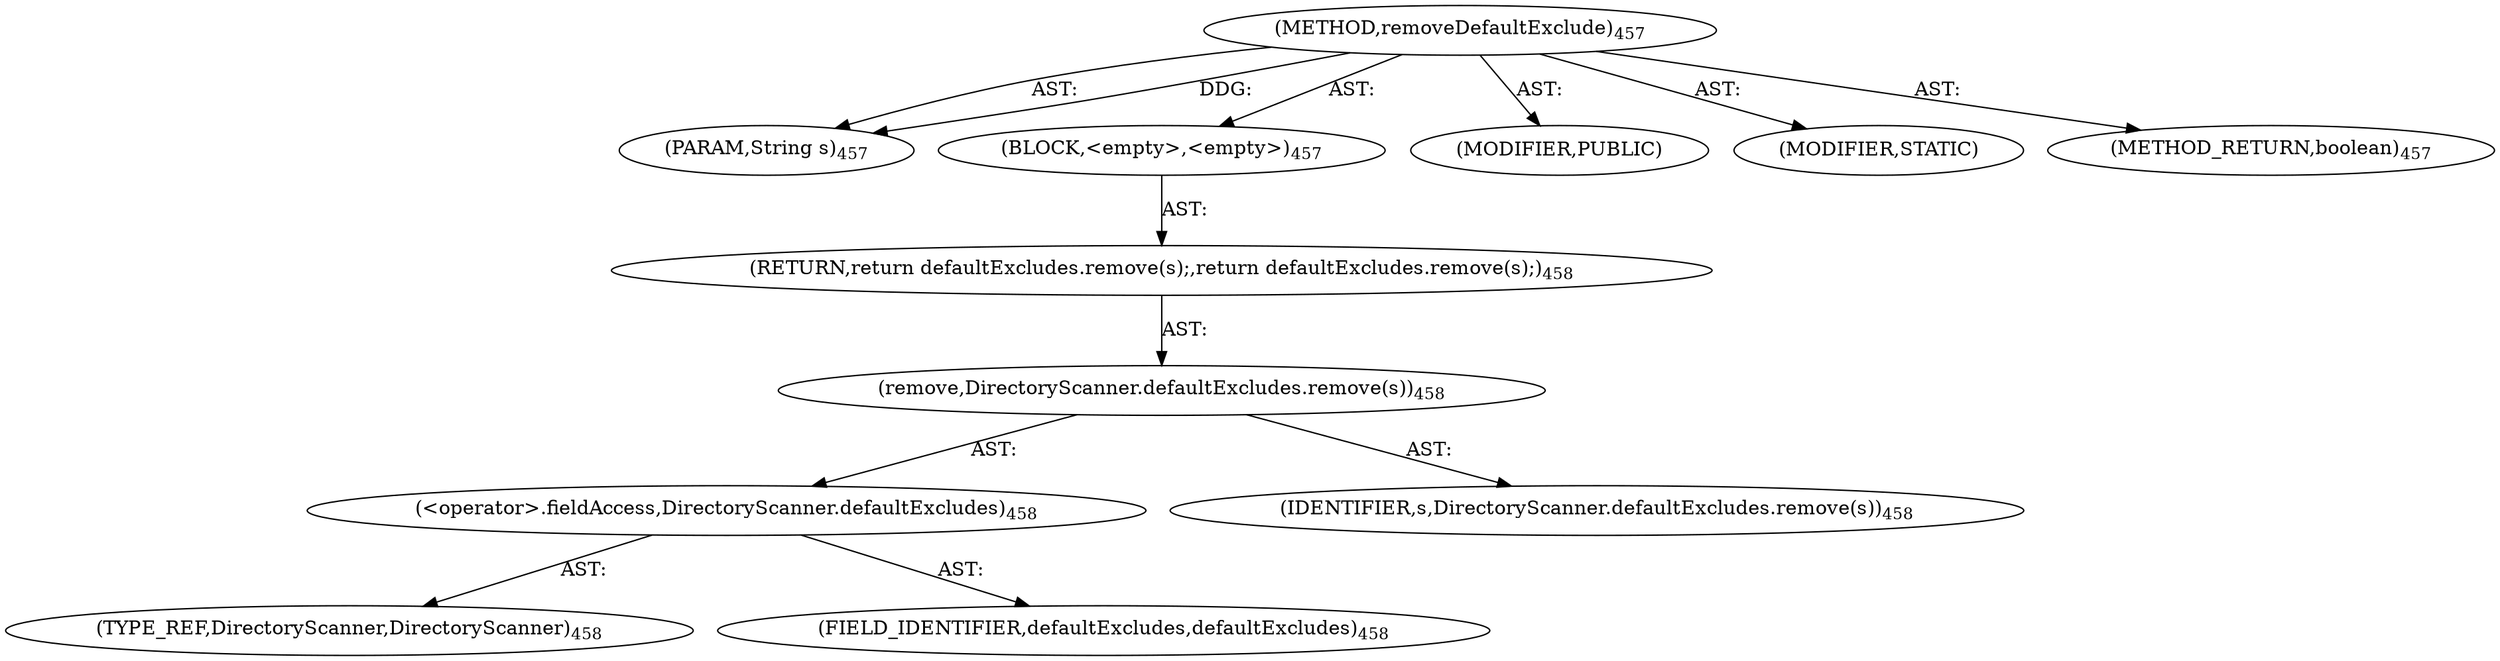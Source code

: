 digraph "removeDefaultExclude" {  
"111669149705" [label = <(METHOD,removeDefaultExclude)<SUB>457</SUB>> ]
"115964117035" [label = <(PARAM,String s)<SUB>457</SUB>> ]
"25769803786" [label = <(BLOCK,&lt;empty&gt;,&lt;empty&gt;)<SUB>457</SUB>> ]
"146028888073" [label = <(RETURN,return defaultExcludes.remove(s);,return defaultExcludes.remove(s);)<SUB>458</SUB>> ]
"30064771110" [label = <(remove,DirectoryScanner.defaultExcludes.remove(s))<SUB>458</SUB>> ]
"30064771111" [label = <(&lt;operator&gt;.fieldAccess,DirectoryScanner.defaultExcludes)<SUB>458</SUB>> ]
"180388626437" [label = <(TYPE_REF,DirectoryScanner,DirectoryScanner)<SUB>458</SUB>> ]
"55834574861" [label = <(FIELD_IDENTIFIER,defaultExcludes,defaultExcludes)<SUB>458</SUB>> ]
"68719476830" [label = <(IDENTIFIER,s,DirectoryScanner.defaultExcludes.remove(s))<SUB>458</SUB>> ]
"133143986218" [label = <(MODIFIER,PUBLIC)> ]
"133143986219" [label = <(MODIFIER,STATIC)> ]
"128849018889" [label = <(METHOD_RETURN,boolean)<SUB>457</SUB>> ]
  "111669149705" -> "115964117035"  [ label = "AST: "] 
  "111669149705" -> "25769803786"  [ label = "AST: "] 
  "111669149705" -> "133143986218"  [ label = "AST: "] 
  "111669149705" -> "133143986219"  [ label = "AST: "] 
  "111669149705" -> "128849018889"  [ label = "AST: "] 
  "25769803786" -> "146028888073"  [ label = "AST: "] 
  "146028888073" -> "30064771110"  [ label = "AST: "] 
  "30064771110" -> "30064771111"  [ label = "AST: "] 
  "30064771110" -> "68719476830"  [ label = "AST: "] 
  "30064771111" -> "180388626437"  [ label = "AST: "] 
  "30064771111" -> "55834574861"  [ label = "AST: "] 
  "111669149705" -> "115964117035"  [ label = "DDG: "] 
}
